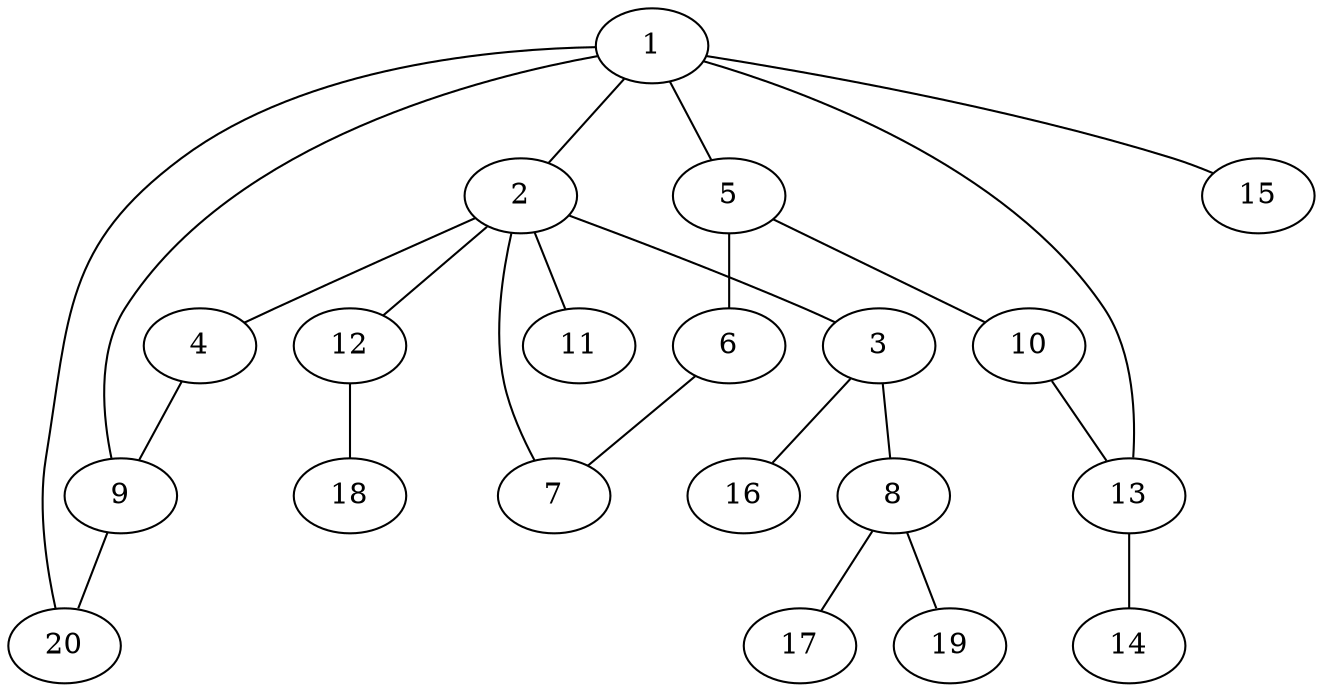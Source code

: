 graph graphname {1--2
1--5
1--9
1--13
1--15
1--20
2--3
2--4
2--7
2--11
2--12
3--8
3--16
4--9
5--6
5--10
6--7
8--17
8--19
9--20
10--13
12--18
13--14
}